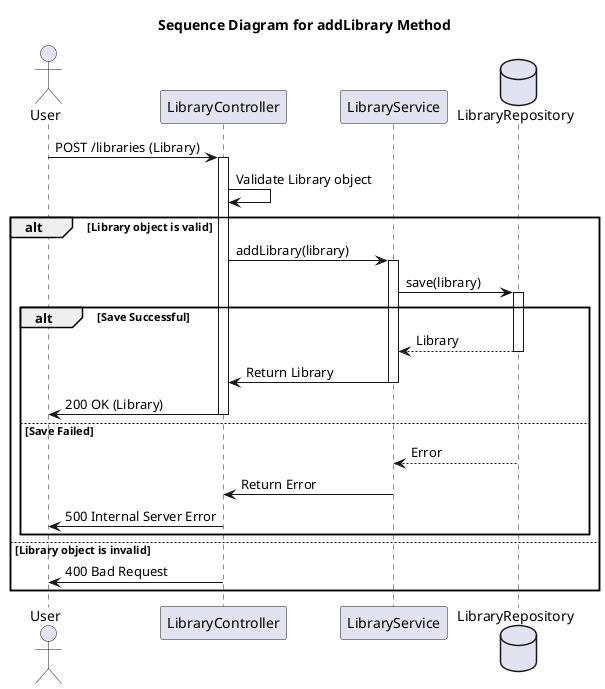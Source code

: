 @startuml
title Sequence Diagram for addLibrary Method

actor User
participant LibraryController
participant LibraryService
database LibraryRepository as DB

User -> LibraryController: POST /libraries (Library)
activate LibraryController

LibraryController -> LibraryController: Validate Library object
alt Library object is valid
  LibraryController -> LibraryService: addLibrary(library)
  activate LibraryService

  LibraryService -> DB: save(library)
  activate DB

  alt Save Successful
    DB --> LibraryService: Library
    deactivate DB

    LibraryService -> LibraryController: Return Library
    deactivate LibraryService

    LibraryController -> User: 200 OK (Library)
    deactivate LibraryController
  else Save Failed
    DB --> LibraryService: Error
    deactivate DB

    LibraryService -> LibraryController: Return Error
    deactivate LibraryService

    LibraryController -> User: 500 Internal Server Error
    deactivate LibraryController
  end
else Library object is invalid
  LibraryController -> User: 400 Bad Request
  deactivate LibraryController
end

@enduml